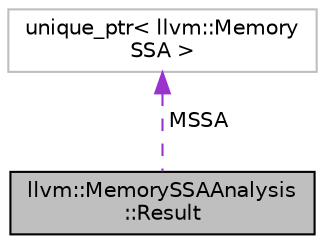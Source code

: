 digraph "llvm::MemorySSAAnalysis::Result"
{
 // LATEX_PDF_SIZE
  bgcolor="transparent";
  edge [fontname="Helvetica",fontsize="10",labelfontname="Helvetica",labelfontsize="10"];
  node [fontname="Helvetica",fontsize="10",shape=record];
  Node1 [label="llvm::MemorySSAAnalysis\l::Result",height=0.2,width=0.4,color="black", fillcolor="grey75", style="filled", fontcolor="black",tooltip=" "];
  Node2 -> Node1 [dir="back",color="darkorchid3",fontsize="10",style="dashed",label=" MSSA" ,fontname="Helvetica"];
  Node2 [label="unique_ptr\< llvm::Memory\lSSA \>",height=0.2,width=0.4,color="grey75",tooltip=" "];
}
